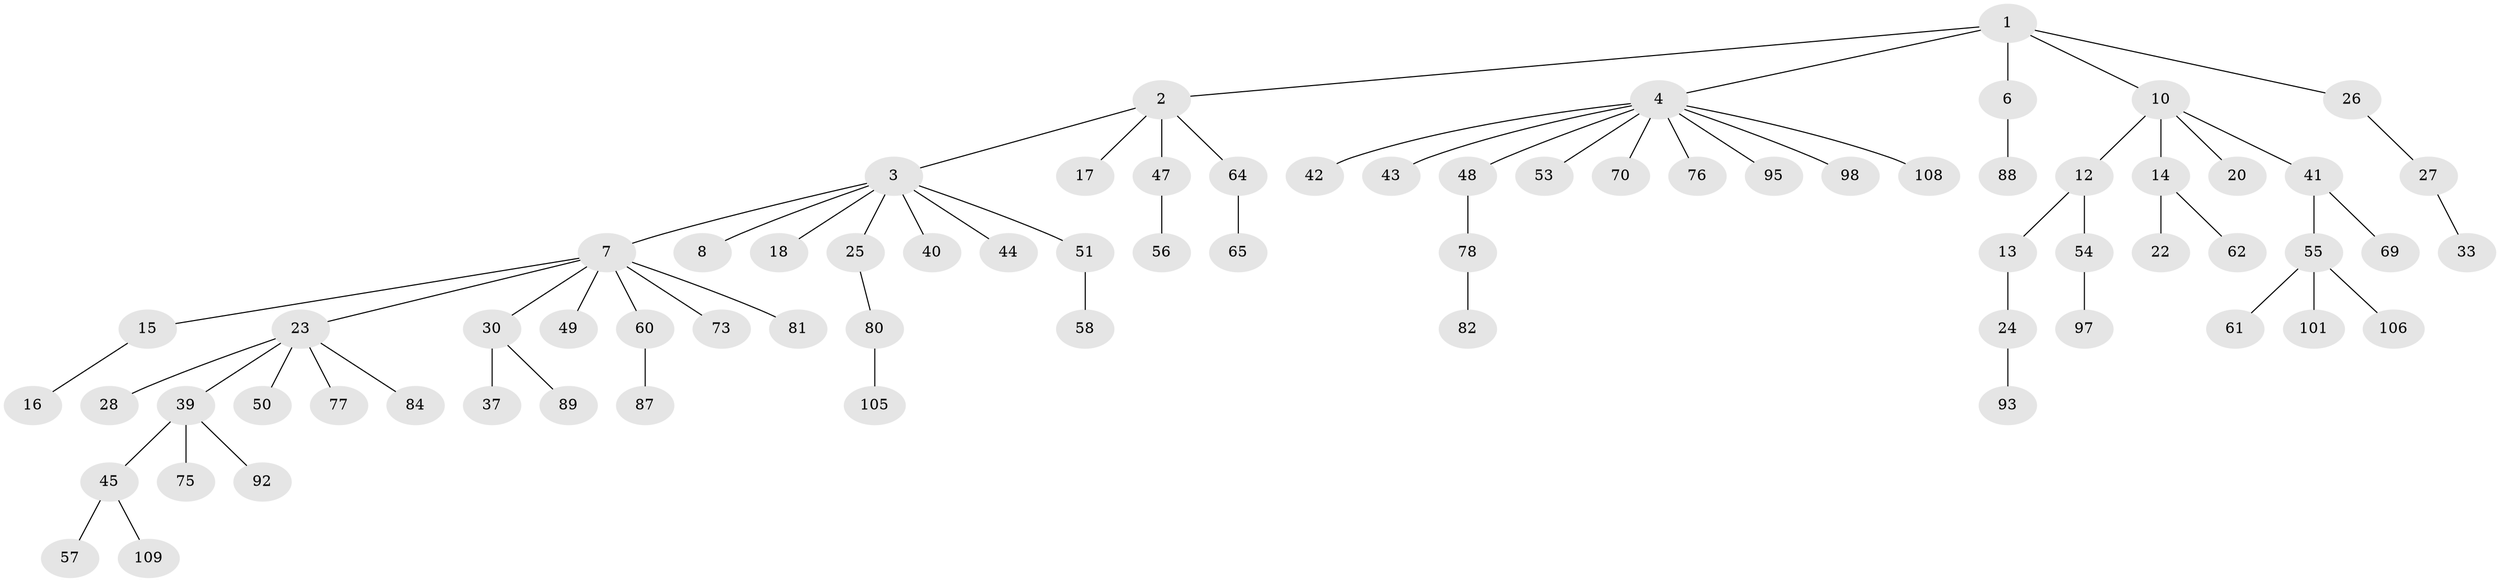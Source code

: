 // Generated by graph-tools (version 1.1) at 2025/24/03/03/25 07:24:06]
// undirected, 73 vertices, 72 edges
graph export_dot {
graph [start="1"]
  node [color=gray90,style=filled];
  1 [super="+5"];
  2 [super="+9"];
  3 [super="+11"];
  4 [super="+19"];
  6 [super="+103"];
  7 [super="+100"];
  8 [super="+21"];
  10 [super="+34"];
  12 [super="+107"];
  13;
  14 [super="+96"];
  15 [super="+38"];
  16;
  17;
  18;
  20 [super="+94"];
  22;
  23 [super="+29"];
  24 [super="+52"];
  25 [super="+36"];
  26 [super="+35"];
  27 [super="+31"];
  28 [super="+32"];
  30 [super="+104"];
  33;
  37;
  39 [super="+59"];
  40 [super="+46"];
  41;
  42;
  43;
  44 [super="+68"];
  45 [super="+79"];
  47 [super="+71"];
  48 [super="+67"];
  49 [super="+66"];
  50 [super="+63"];
  51;
  53;
  54;
  55 [super="+86"];
  56;
  57;
  58 [super="+74"];
  60;
  61 [super="+72"];
  62;
  64 [super="+102"];
  65 [super="+91"];
  69;
  70;
  73 [super="+83"];
  75;
  76 [super="+85"];
  77;
  78;
  80 [super="+99"];
  81;
  82;
  84;
  87 [super="+90"];
  88 [super="+110"];
  89;
  92;
  93;
  95;
  97;
  98;
  101;
  105;
  106;
  108;
  109;
  1 -- 2;
  1 -- 4;
  1 -- 10;
  1 -- 26;
  1 -- 6;
  2 -- 3;
  2 -- 17;
  2 -- 64;
  2 -- 47;
  3 -- 7;
  3 -- 8;
  3 -- 25;
  3 -- 40;
  3 -- 44;
  3 -- 51;
  3 -- 18;
  4 -- 98;
  4 -- 70;
  4 -- 42;
  4 -- 43;
  4 -- 76;
  4 -- 108;
  4 -- 48;
  4 -- 53;
  4 -- 95;
  6 -- 88;
  7 -- 15;
  7 -- 23;
  7 -- 30;
  7 -- 49;
  7 -- 60;
  7 -- 73;
  7 -- 81;
  10 -- 12;
  10 -- 14;
  10 -- 20;
  10 -- 41;
  12 -- 13;
  12 -- 54;
  13 -- 24;
  14 -- 22;
  14 -- 62;
  15 -- 16;
  23 -- 28;
  23 -- 39;
  23 -- 50;
  23 -- 77;
  23 -- 84;
  24 -- 93;
  25 -- 80;
  26 -- 27;
  27 -- 33;
  30 -- 37;
  30 -- 89;
  39 -- 45;
  39 -- 92;
  39 -- 75;
  41 -- 55;
  41 -- 69;
  45 -- 57;
  45 -- 109;
  47 -- 56;
  48 -- 78;
  51 -- 58;
  54 -- 97;
  55 -- 61;
  55 -- 101;
  55 -- 106;
  60 -- 87;
  64 -- 65;
  78 -- 82;
  80 -- 105;
}
